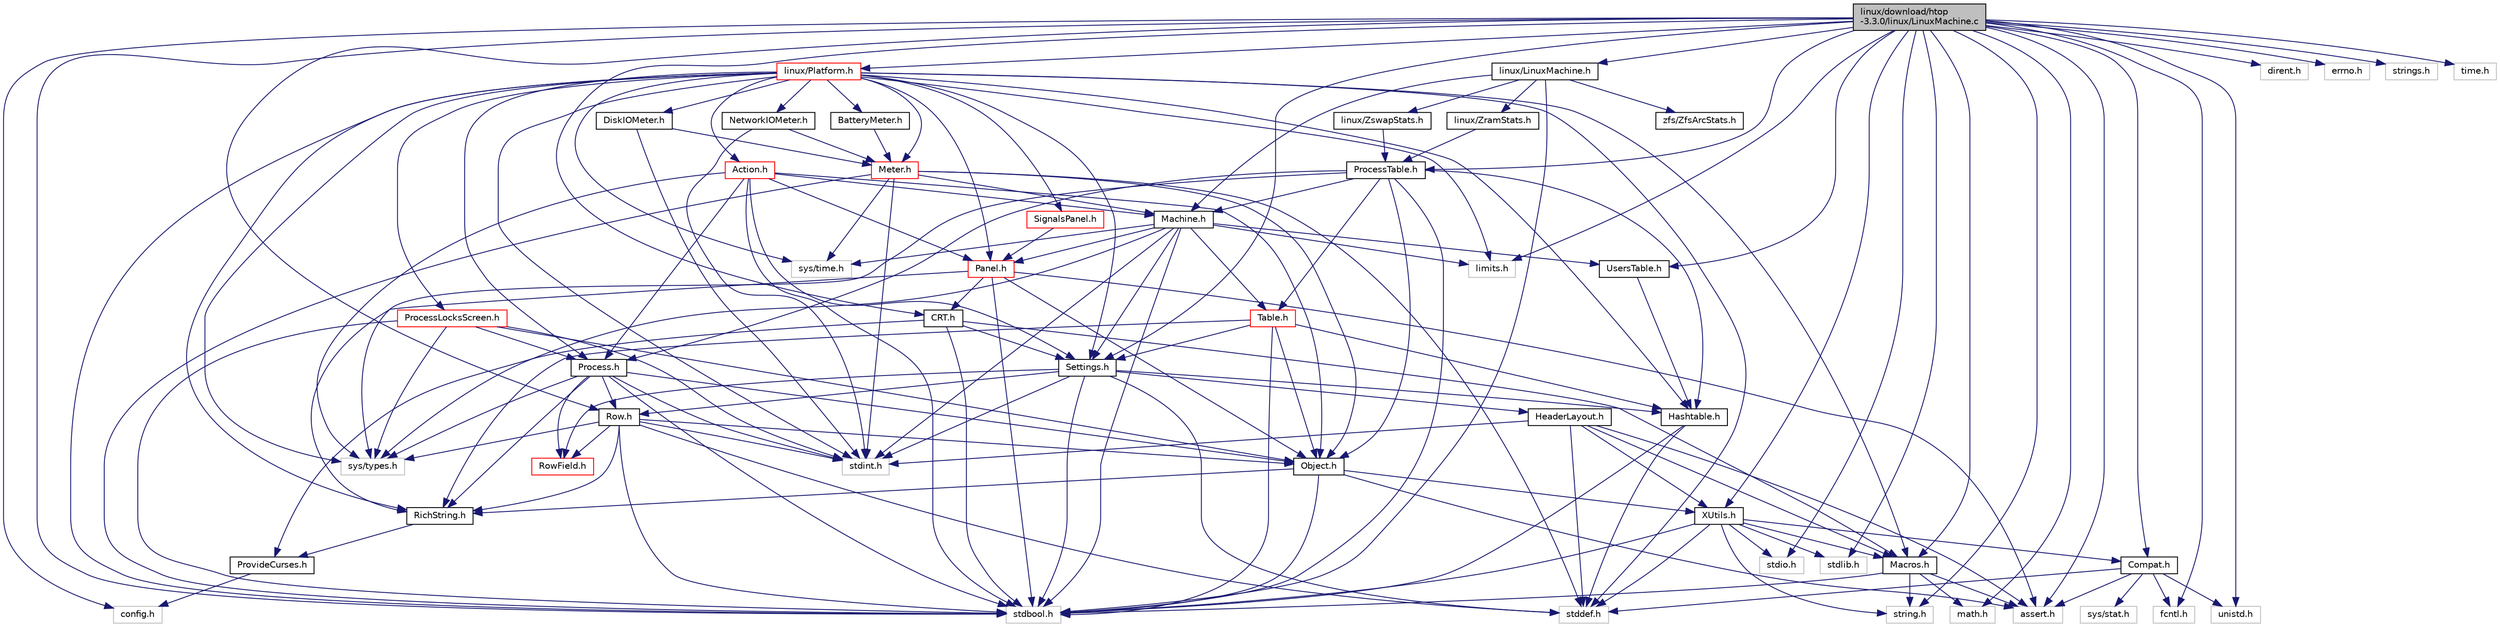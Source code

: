 digraph "linux/download/htop-3.3.0/linux/LinuxMachine.c"
{
  edge [fontname="Helvetica",fontsize="10",labelfontname="Helvetica",labelfontsize="10"];
  node [fontname="Helvetica",fontsize="10",shape=record];
  Node0 [label="linux/download/htop\l-3.3.0/linux/LinuxMachine.c",height=0.2,width=0.4,color="black", fillcolor="grey75", style="filled", fontcolor="black"];
  Node0 -> Node1 [color="midnightblue",fontsize="10",style="solid"];
  Node1 [label="config.h",height=0.2,width=0.4,color="grey75", fillcolor="white", style="filled"];
  Node0 -> Node2 [color="midnightblue",fontsize="10",style="solid"];
  Node2 [label="linux/LinuxMachine.h",height=0.2,width=0.4,color="black", fillcolor="white", style="filled",URL="$LinuxMachine_8h.html"];
  Node2 -> Node3 [color="midnightblue",fontsize="10",style="solid"];
  Node3 [label="stdbool.h",height=0.2,width=0.4,color="grey75", fillcolor="white", style="filled"];
  Node2 -> Node4 [color="midnightblue",fontsize="10",style="solid"];
  Node4 [label="Machine.h",height=0.2,width=0.4,color="black", fillcolor="white", style="filled",URL="$Machine_8h.html"];
  Node4 -> Node5 [color="midnightblue",fontsize="10",style="solid"];
  Node5 [label="limits.h",height=0.2,width=0.4,color="grey75", fillcolor="white", style="filled"];
  Node4 -> Node3 [color="midnightblue",fontsize="10",style="solid"];
  Node4 -> Node6 [color="midnightblue",fontsize="10",style="solid"];
  Node6 [label="stdint.h",height=0.2,width=0.4,color="grey75", fillcolor="white", style="filled"];
  Node4 -> Node7 [color="midnightblue",fontsize="10",style="solid"];
  Node7 [label="sys/time.h",height=0.2,width=0.4,color="grey75", fillcolor="white", style="filled"];
  Node4 -> Node8 [color="midnightblue",fontsize="10",style="solid"];
  Node8 [label="sys/types.h",height=0.2,width=0.4,color="grey75", fillcolor="white", style="filled"];
  Node4 -> Node9 [color="midnightblue",fontsize="10",style="solid"];
  Node9 [label="Panel.h",height=0.2,width=0.4,color="red", fillcolor="white", style="filled",URL="$Panel_8h.html"];
  Node9 -> Node10 [color="midnightblue",fontsize="10",style="solid"];
  Node10 [label="assert.h",height=0.2,width=0.4,color="grey75", fillcolor="white", style="filled"];
  Node9 -> Node3 [color="midnightblue",fontsize="10",style="solid"];
  Node9 -> Node11 [color="midnightblue",fontsize="10",style="solid"];
  Node11 [label="CRT.h",height=0.2,width=0.4,color="black", fillcolor="white", style="filled",URL="$CRT_8h.html"];
  Node11 -> Node3 [color="midnightblue",fontsize="10",style="solid"];
  Node11 -> Node12 [color="midnightblue",fontsize="10",style="solid"];
  Node12 [label="Macros.h",height=0.2,width=0.4,color="black", fillcolor="white", style="filled",URL="$Macros_8h.html"];
  Node12 -> Node10 [color="midnightblue",fontsize="10",style="solid"];
  Node12 -> Node13 [color="midnightblue",fontsize="10",style="solid"];
  Node13 [label="math.h",height=0.2,width=0.4,color="grey75", fillcolor="white", style="filled"];
  Node12 -> Node3 [color="midnightblue",fontsize="10",style="solid"];
  Node12 -> Node14 [color="midnightblue",fontsize="10",style="solid"];
  Node14 [label="string.h",height=0.2,width=0.4,color="grey75", fillcolor="white", style="filled"];
  Node11 -> Node15 [color="midnightblue",fontsize="10",style="solid"];
  Node15 [label="ProvideCurses.h",height=0.2,width=0.4,color="black", fillcolor="white", style="filled",URL="$ProvideCurses_8h.html"];
  Node15 -> Node1 [color="midnightblue",fontsize="10",style="solid"];
  Node11 -> Node16 [color="midnightblue",fontsize="10",style="solid"];
  Node16 [label="Settings.h",height=0.2,width=0.4,color="black", fillcolor="white", style="filled",URL="$Settings_8h.html"];
  Node16 -> Node3 [color="midnightblue",fontsize="10",style="solid"];
  Node16 -> Node17 [color="midnightblue",fontsize="10",style="solid"];
  Node17 [label="stddef.h",height=0.2,width=0.4,color="grey75", fillcolor="white", style="filled"];
  Node16 -> Node6 [color="midnightblue",fontsize="10",style="solid"];
  Node16 -> Node18 [color="midnightblue",fontsize="10",style="solid"];
  Node18 [label="Hashtable.h",height=0.2,width=0.4,color="black", fillcolor="white", style="filled",URL="$Hashtable_8h.html"];
  Node18 -> Node3 [color="midnightblue",fontsize="10",style="solid"];
  Node18 -> Node17 [color="midnightblue",fontsize="10",style="solid"];
  Node16 -> Node19 [color="midnightblue",fontsize="10",style="solid"];
  Node19 [label="HeaderLayout.h",height=0.2,width=0.4,color="black", fillcolor="white", style="filled",URL="$HeaderLayout_8h.html"];
  Node19 -> Node10 [color="midnightblue",fontsize="10",style="solid"];
  Node19 -> Node17 [color="midnightblue",fontsize="10",style="solid"];
  Node19 -> Node6 [color="midnightblue",fontsize="10",style="solid"];
  Node19 -> Node12 [color="midnightblue",fontsize="10",style="solid"];
  Node19 -> Node20 [color="midnightblue",fontsize="10",style="solid"];
  Node20 [label="XUtils.h",height=0.2,width=0.4,color="black", fillcolor="white", style="filled",URL="$XUtils_8h.html"];
  Node20 -> Node3 [color="midnightblue",fontsize="10",style="solid"];
  Node20 -> Node17 [color="midnightblue",fontsize="10",style="solid"];
  Node20 -> Node21 [color="midnightblue",fontsize="10",style="solid"];
  Node21 [label="stdio.h",height=0.2,width=0.4,color="grey75", fillcolor="white", style="filled"];
  Node20 -> Node22 [color="midnightblue",fontsize="10",style="solid"];
  Node22 [label="stdlib.h",height=0.2,width=0.4,color="grey75", fillcolor="white", style="filled"];
  Node20 -> Node14 [color="midnightblue",fontsize="10",style="solid"];
  Node20 -> Node23 [color="midnightblue",fontsize="10",style="solid"];
  Node23 [label="Compat.h",height=0.2,width=0.4,color="black", fillcolor="white", style="filled",URL="$Compat_8h.html"];
  Node23 -> Node10 [color="midnightblue",fontsize="10",style="solid"];
  Node23 -> Node24 [color="midnightblue",fontsize="10",style="solid"];
  Node24 [label="fcntl.h",height=0.2,width=0.4,color="grey75", fillcolor="white", style="filled"];
  Node23 -> Node17 [color="midnightblue",fontsize="10",style="solid"];
  Node23 -> Node25 [color="midnightblue",fontsize="10",style="solid"];
  Node25 [label="unistd.h",height=0.2,width=0.4,color="grey75", fillcolor="white", style="filled"];
  Node23 -> Node26 [color="midnightblue",fontsize="10",style="solid"];
  Node26 [label="sys/stat.h",height=0.2,width=0.4,color="grey75", fillcolor="white", style="filled"];
  Node20 -> Node12 [color="midnightblue",fontsize="10",style="solid"];
  Node16 -> Node27 [color="midnightblue",fontsize="10",style="solid"];
  Node27 [label="Row.h",height=0.2,width=0.4,color="black", fillcolor="white", style="filled",URL="$Row_8h.html"];
  Node27 -> Node3 [color="midnightblue",fontsize="10",style="solid"];
  Node27 -> Node17 [color="midnightblue",fontsize="10",style="solid"];
  Node27 -> Node6 [color="midnightblue",fontsize="10",style="solid"];
  Node27 -> Node8 [color="midnightblue",fontsize="10",style="solid"];
  Node27 -> Node28 [color="midnightblue",fontsize="10",style="solid"];
  Node28 [label="Object.h",height=0.2,width=0.4,color="black", fillcolor="white", style="filled",URL="$Object_8h.html"];
  Node28 -> Node10 [color="midnightblue",fontsize="10",style="solid"];
  Node28 -> Node3 [color="midnightblue",fontsize="10",style="solid"];
  Node28 -> Node29 [color="midnightblue",fontsize="10",style="solid"];
  Node29 [label="RichString.h",height=0.2,width=0.4,color="black", fillcolor="white", style="filled",URL="$RichString_8h.html"];
  Node29 -> Node15 [color="midnightblue",fontsize="10",style="solid"];
  Node28 -> Node20 [color="midnightblue",fontsize="10",style="solid"];
  Node27 -> Node29 [color="midnightblue",fontsize="10",style="solid"];
  Node27 -> Node30 [color="midnightblue",fontsize="10",style="solid"];
  Node30 [label="RowField.h",height=0.2,width=0.4,color="red", fillcolor="white", style="filled",URL="$RowField_8h.html"];
  Node16 -> Node30 [color="midnightblue",fontsize="10",style="solid"];
  Node9 -> Node28 [color="midnightblue",fontsize="10",style="solid"];
  Node9 -> Node29 [color="midnightblue",fontsize="10",style="solid"];
  Node4 -> Node16 [color="midnightblue",fontsize="10",style="solid"];
  Node4 -> Node34 [color="midnightblue",fontsize="10",style="solid"];
  Node34 [label="Table.h",height=0.2,width=0.4,color="red", fillcolor="white", style="filled",URL="$Table_8h.html"];
  Node34 -> Node3 [color="midnightblue",fontsize="10",style="solid"];
  Node34 -> Node18 [color="midnightblue",fontsize="10",style="solid"];
  Node34 -> Node28 [color="midnightblue",fontsize="10",style="solid"];
  Node34 -> Node29 [color="midnightblue",fontsize="10",style="solid"];
  Node34 -> Node16 [color="midnightblue",fontsize="10",style="solid"];
  Node4 -> Node35 [color="midnightblue",fontsize="10",style="solid"];
  Node35 [label="UsersTable.h",height=0.2,width=0.4,color="black", fillcolor="white", style="filled",URL="$UsersTable_8h.html"];
  Node35 -> Node18 [color="midnightblue",fontsize="10",style="solid"];
  Node2 -> Node36 [color="midnightblue",fontsize="10",style="solid"];
  Node36 [label="linux/ZramStats.h",height=0.2,width=0.4,color="black", fillcolor="white", style="filled",URL="$ZramStats_8h.html"];
  Node36 -> Node37 [color="midnightblue",fontsize="10",style="solid"];
  Node37 [label="ProcessTable.h",height=0.2,width=0.4,color="black", fillcolor="white", style="filled",URL="$ProcessTable_8h.html"];
  Node37 -> Node3 [color="midnightblue",fontsize="10",style="solid"];
  Node37 -> Node8 [color="midnightblue",fontsize="10",style="solid"];
  Node37 -> Node18 [color="midnightblue",fontsize="10",style="solid"];
  Node37 -> Node4 [color="midnightblue",fontsize="10",style="solid"];
  Node37 -> Node28 [color="midnightblue",fontsize="10",style="solid"];
  Node37 -> Node38 [color="midnightblue",fontsize="10",style="solid"];
  Node38 [label="Process.h",height=0.2,width=0.4,color="black", fillcolor="white", style="filled",URL="$Process_8h.html"];
  Node38 -> Node3 [color="midnightblue",fontsize="10",style="solid"];
  Node38 -> Node6 [color="midnightblue",fontsize="10",style="solid"];
  Node38 -> Node8 [color="midnightblue",fontsize="10",style="solid"];
  Node38 -> Node28 [color="midnightblue",fontsize="10",style="solid"];
  Node38 -> Node29 [color="midnightblue",fontsize="10",style="solid"];
  Node38 -> Node27 [color="midnightblue",fontsize="10",style="solid"];
  Node38 -> Node30 [color="midnightblue",fontsize="10",style="solid"];
  Node37 -> Node34 [color="midnightblue",fontsize="10",style="solid"];
  Node2 -> Node39 [color="midnightblue",fontsize="10",style="solid"];
  Node39 [label="linux/ZswapStats.h",height=0.2,width=0.4,color="black", fillcolor="white", style="filled",URL="$ZswapStats_8h.html"];
  Node39 -> Node37 [color="midnightblue",fontsize="10",style="solid"];
  Node2 -> Node40 [color="midnightblue",fontsize="10",style="solid"];
  Node40 [label="zfs/ZfsArcStats.h",height=0.2,width=0.4,color="black", fillcolor="white", style="filled",URL="$ZfsArcStats_8h.html"];
  Node0 -> Node10 [color="midnightblue",fontsize="10",style="solid"];
  Node0 -> Node41 [color="midnightblue",fontsize="10",style="solid"];
  Node41 [label="dirent.h",height=0.2,width=0.4,color="grey75", fillcolor="white", style="filled"];
  Node0 -> Node42 [color="midnightblue",fontsize="10",style="solid"];
  Node42 [label="errno.h",height=0.2,width=0.4,color="grey75", fillcolor="white", style="filled"];
  Node0 -> Node24 [color="midnightblue",fontsize="10",style="solid"];
  Node0 -> Node5 [color="midnightblue",fontsize="10",style="solid"];
  Node0 -> Node13 [color="midnightblue",fontsize="10",style="solid"];
  Node0 -> Node3 [color="midnightblue",fontsize="10",style="solid"];
  Node0 -> Node21 [color="midnightblue",fontsize="10",style="solid"];
  Node0 -> Node22 [color="midnightblue",fontsize="10",style="solid"];
  Node0 -> Node14 [color="midnightblue",fontsize="10",style="solid"];
  Node0 -> Node43 [color="midnightblue",fontsize="10",style="solid"];
  Node43 [label="strings.h",height=0.2,width=0.4,color="grey75", fillcolor="white", style="filled"];
  Node0 -> Node25 [color="midnightblue",fontsize="10",style="solid"];
  Node0 -> Node44 [color="midnightblue",fontsize="10",style="solid"];
  Node44 [label="time.h",height=0.2,width=0.4,color="grey75", fillcolor="white", style="filled"];
  Node0 -> Node23 [color="midnightblue",fontsize="10",style="solid"];
  Node0 -> Node11 [color="midnightblue",fontsize="10",style="solid"];
  Node0 -> Node12 [color="midnightblue",fontsize="10",style="solid"];
  Node0 -> Node37 [color="midnightblue",fontsize="10",style="solid"];
  Node0 -> Node27 [color="midnightblue",fontsize="10",style="solid"];
  Node0 -> Node16 [color="midnightblue",fontsize="10",style="solid"];
  Node0 -> Node35 [color="midnightblue",fontsize="10",style="solid"];
  Node0 -> Node20 [color="midnightblue",fontsize="10",style="solid"];
  Node0 -> Node45 [color="midnightblue",fontsize="10",style="solid"];
  Node45 [label="linux/Platform.h",height=0.2,width=0.4,color="red", fillcolor="white", style="filled",URL="$linux_2Platform_8h.html"];
  Node45 -> Node5 [color="midnightblue",fontsize="10",style="solid"];
  Node45 -> Node3 [color="midnightblue",fontsize="10",style="solid"];
  Node45 -> Node17 [color="midnightblue",fontsize="10",style="solid"];
  Node45 -> Node6 [color="midnightblue",fontsize="10",style="solid"];
  Node45 -> Node7 [color="midnightblue",fontsize="10",style="solid"];
  Node45 -> Node8 [color="midnightblue",fontsize="10",style="solid"];
  Node45 -> Node46 [color="midnightblue",fontsize="10",style="solid"];
  Node46 [label="Action.h",height=0.2,width=0.4,color="red", fillcolor="white", style="filled",URL="$Action_8h.html"];
  Node46 -> Node3 [color="midnightblue",fontsize="10",style="solid"];
  Node46 -> Node8 [color="midnightblue",fontsize="10",style="solid"];
  Node46 -> Node4 [color="midnightblue",fontsize="10",style="solid"];
  Node46 -> Node28 [color="midnightblue",fontsize="10",style="solid"];
  Node46 -> Node9 [color="midnightblue",fontsize="10",style="solid"];
  Node46 -> Node38 [color="midnightblue",fontsize="10",style="solid"];
  Node46 -> Node16 [color="midnightblue",fontsize="10",style="solid"];
  Node45 -> Node50 [color="midnightblue",fontsize="10",style="solid"];
  Node50 [label="BatteryMeter.h",height=0.2,width=0.4,color="black", fillcolor="white", style="filled",URL="$BatteryMeter_8h.html"];
  Node50 -> Node48 [color="midnightblue",fontsize="10",style="solid"];
  Node48 [label="Meter.h",height=0.2,width=0.4,color="red", fillcolor="white", style="filled",URL="$Meter_8h.html"];
  Node48 -> Node3 [color="midnightblue",fontsize="10",style="solid"];
  Node48 -> Node17 [color="midnightblue",fontsize="10",style="solid"];
  Node48 -> Node6 [color="midnightblue",fontsize="10",style="solid"];
  Node48 -> Node7 [color="midnightblue",fontsize="10",style="solid"];
  Node48 -> Node4 [color="midnightblue",fontsize="10",style="solid"];
  Node48 -> Node28 [color="midnightblue",fontsize="10",style="solid"];
  Node45 -> Node51 [color="midnightblue",fontsize="10",style="solid"];
  Node51 [label="DiskIOMeter.h",height=0.2,width=0.4,color="black", fillcolor="white", style="filled",URL="$DiskIOMeter_8h.html"];
  Node51 -> Node6 [color="midnightblue",fontsize="10",style="solid"];
  Node51 -> Node48 [color="midnightblue",fontsize="10",style="solid"];
  Node45 -> Node18 [color="midnightblue",fontsize="10",style="solid"];
  Node45 -> Node12 [color="midnightblue",fontsize="10",style="solid"];
  Node45 -> Node48 [color="midnightblue",fontsize="10",style="solid"];
  Node45 -> Node52 [color="midnightblue",fontsize="10",style="solid"];
  Node52 [label="NetworkIOMeter.h",height=0.2,width=0.4,color="black", fillcolor="white", style="filled",URL="$NetworkIOMeter_8h.html"];
  Node52 -> Node6 [color="midnightblue",fontsize="10",style="solid"];
  Node52 -> Node48 [color="midnightblue",fontsize="10",style="solid"];
  Node45 -> Node9 [color="midnightblue",fontsize="10",style="solid"];
  Node45 -> Node38 [color="midnightblue",fontsize="10",style="solid"];
  Node45 -> Node53 [color="midnightblue",fontsize="10",style="solid"];
  Node53 [label="ProcessLocksScreen.h",height=0.2,width=0.4,color="red", fillcolor="white", style="filled",URL="$ProcessLocksScreen_8h.html"];
  Node53 -> Node3 [color="midnightblue",fontsize="10",style="solid"];
  Node53 -> Node6 [color="midnightblue",fontsize="10",style="solid"];
  Node53 -> Node8 [color="midnightblue",fontsize="10",style="solid"];
  Node53 -> Node28 [color="midnightblue",fontsize="10",style="solid"];
  Node53 -> Node38 [color="midnightblue",fontsize="10",style="solid"];
  Node45 -> Node29 [color="midnightblue",fontsize="10",style="solid"];
  Node45 -> Node16 [color="midnightblue",fontsize="10",style="solid"];
  Node45 -> Node56 [color="midnightblue",fontsize="10",style="solid"];
  Node56 [label="SignalsPanel.h",height=0.2,width=0.4,color="red", fillcolor="white", style="filled",URL="$SignalsPanel_8h.html"];
  Node56 -> Node9 [color="midnightblue",fontsize="10",style="solid"];
}
